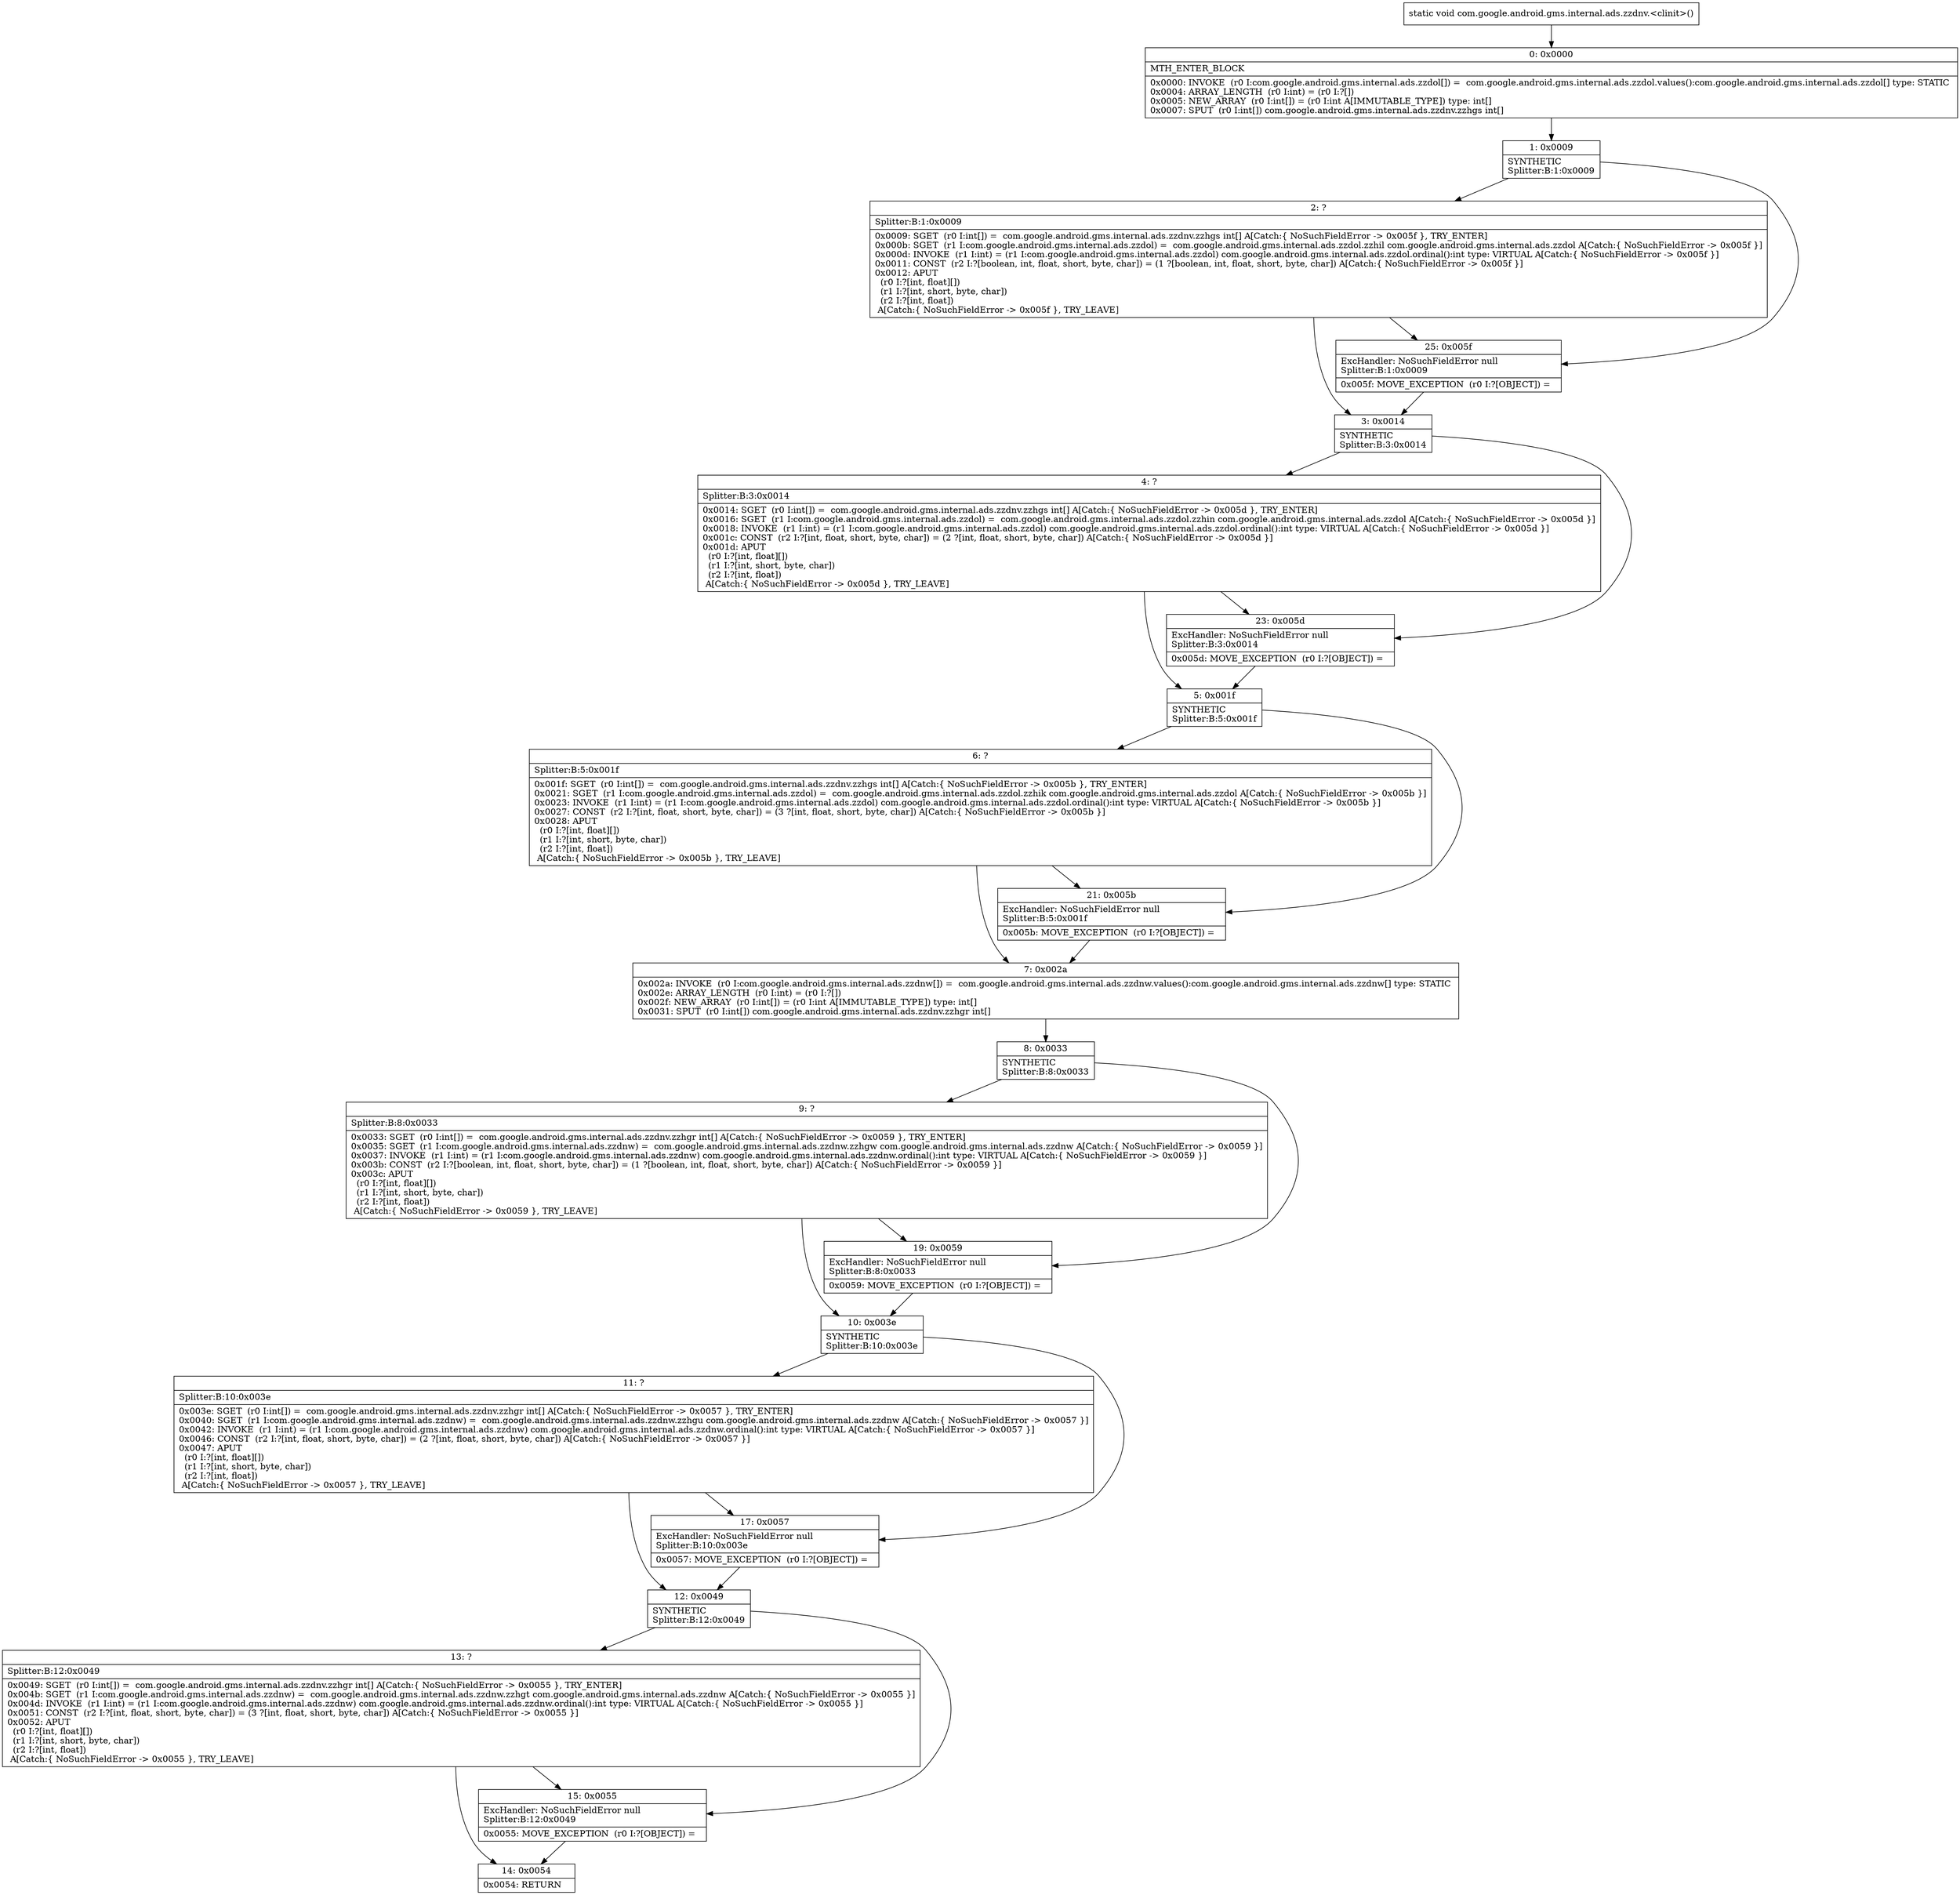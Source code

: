 digraph "CFG forcom.google.android.gms.internal.ads.zzdnv.\<clinit\>()V" {
Node_0 [shape=record,label="{0\:\ 0x0000|MTH_ENTER_BLOCK\l|0x0000: INVOKE  (r0 I:com.google.android.gms.internal.ads.zzdol[]) =  com.google.android.gms.internal.ads.zzdol.values():com.google.android.gms.internal.ads.zzdol[] type: STATIC \l0x0004: ARRAY_LENGTH  (r0 I:int) = (r0 I:?[]) \l0x0005: NEW_ARRAY  (r0 I:int[]) = (r0 I:int A[IMMUTABLE_TYPE]) type: int[] \l0x0007: SPUT  (r0 I:int[]) com.google.android.gms.internal.ads.zzdnv.zzhgs int[] \l}"];
Node_1 [shape=record,label="{1\:\ 0x0009|SYNTHETIC\lSplitter:B:1:0x0009\l}"];
Node_2 [shape=record,label="{2\:\ ?|Splitter:B:1:0x0009\l|0x0009: SGET  (r0 I:int[]) =  com.google.android.gms.internal.ads.zzdnv.zzhgs int[] A[Catch:\{ NoSuchFieldError \-\> 0x005f \}, TRY_ENTER]\l0x000b: SGET  (r1 I:com.google.android.gms.internal.ads.zzdol) =  com.google.android.gms.internal.ads.zzdol.zzhil com.google.android.gms.internal.ads.zzdol A[Catch:\{ NoSuchFieldError \-\> 0x005f \}]\l0x000d: INVOKE  (r1 I:int) = (r1 I:com.google.android.gms.internal.ads.zzdol) com.google.android.gms.internal.ads.zzdol.ordinal():int type: VIRTUAL A[Catch:\{ NoSuchFieldError \-\> 0x005f \}]\l0x0011: CONST  (r2 I:?[boolean, int, float, short, byte, char]) = (1 ?[boolean, int, float, short, byte, char]) A[Catch:\{ NoSuchFieldError \-\> 0x005f \}]\l0x0012: APUT  \l  (r0 I:?[int, float][])\l  (r1 I:?[int, short, byte, char])\l  (r2 I:?[int, float])\l A[Catch:\{ NoSuchFieldError \-\> 0x005f \}, TRY_LEAVE]\l}"];
Node_3 [shape=record,label="{3\:\ 0x0014|SYNTHETIC\lSplitter:B:3:0x0014\l}"];
Node_4 [shape=record,label="{4\:\ ?|Splitter:B:3:0x0014\l|0x0014: SGET  (r0 I:int[]) =  com.google.android.gms.internal.ads.zzdnv.zzhgs int[] A[Catch:\{ NoSuchFieldError \-\> 0x005d \}, TRY_ENTER]\l0x0016: SGET  (r1 I:com.google.android.gms.internal.ads.zzdol) =  com.google.android.gms.internal.ads.zzdol.zzhin com.google.android.gms.internal.ads.zzdol A[Catch:\{ NoSuchFieldError \-\> 0x005d \}]\l0x0018: INVOKE  (r1 I:int) = (r1 I:com.google.android.gms.internal.ads.zzdol) com.google.android.gms.internal.ads.zzdol.ordinal():int type: VIRTUAL A[Catch:\{ NoSuchFieldError \-\> 0x005d \}]\l0x001c: CONST  (r2 I:?[int, float, short, byte, char]) = (2 ?[int, float, short, byte, char]) A[Catch:\{ NoSuchFieldError \-\> 0x005d \}]\l0x001d: APUT  \l  (r0 I:?[int, float][])\l  (r1 I:?[int, short, byte, char])\l  (r2 I:?[int, float])\l A[Catch:\{ NoSuchFieldError \-\> 0x005d \}, TRY_LEAVE]\l}"];
Node_5 [shape=record,label="{5\:\ 0x001f|SYNTHETIC\lSplitter:B:5:0x001f\l}"];
Node_6 [shape=record,label="{6\:\ ?|Splitter:B:5:0x001f\l|0x001f: SGET  (r0 I:int[]) =  com.google.android.gms.internal.ads.zzdnv.zzhgs int[] A[Catch:\{ NoSuchFieldError \-\> 0x005b \}, TRY_ENTER]\l0x0021: SGET  (r1 I:com.google.android.gms.internal.ads.zzdol) =  com.google.android.gms.internal.ads.zzdol.zzhik com.google.android.gms.internal.ads.zzdol A[Catch:\{ NoSuchFieldError \-\> 0x005b \}]\l0x0023: INVOKE  (r1 I:int) = (r1 I:com.google.android.gms.internal.ads.zzdol) com.google.android.gms.internal.ads.zzdol.ordinal():int type: VIRTUAL A[Catch:\{ NoSuchFieldError \-\> 0x005b \}]\l0x0027: CONST  (r2 I:?[int, float, short, byte, char]) = (3 ?[int, float, short, byte, char]) A[Catch:\{ NoSuchFieldError \-\> 0x005b \}]\l0x0028: APUT  \l  (r0 I:?[int, float][])\l  (r1 I:?[int, short, byte, char])\l  (r2 I:?[int, float])\l A[Catch:\{ NoSuchFieldError \-\> 0x005b \}, TRY_LEAVE]\l}"];
Node_7 [shape=record,label="{7\:\ 0x002a|0x002a: INVOKE  (r0 I:com.google.android.gms.internal.ads.zzdnw[]) =  com.google.android.gms.internal.ads.zzdnw.values():com.google.android.gms.internal.ads.zzdnw[] type: STATIC \l0x002e: ARRAY_LENGTH  (r0 I:int) = (r0 I:?[]) \l0x002f: NEW_ARRAY  (r0 I:int[]) = (r0 I:int A[IMMUTABLE_TYPE]) type: int[] \l0x0031: SPUT  (r0 I:int[]) com.google.android.gms.internal.ads.zzdnv.zzhgr int[] \l}"];
Node_8 [shape=record,label="{8\:\ 0x0033|SYNTHETIC\lSplitter:B:8:0x0033\l}"];
Node_9 [shape=record,label="{9\:\ ?|Splitter:B:8:0x0033\l|0x0033: SGET  (r0 I:int[]) =  com.google.android.gms.internal.ads.zzdnv.zzhgr int[] A[Catch:\{ NoSuchFieldError \-\> 0x0059 \}, TRY_ENTER]\l0x0035: SGET  (r1 I:com.google.android.gms.internal.ads.zzdnw) =  com.google.android.gms.internal.ads.zzdnw.zzhgw com.google.android.gms.internal.ads.zzdnw A[Catch:\{ NoSuchFieldError \-\> 0x0059 \}]\l0x0037: INVOKE  (r1 I:int) = (r1 I:com.google.android.gms.internal.ads.zzdnw) com.google.android.gms.internal.ads.zzdnw.ordinal():int type: VIRTUAL A[Catch:\{ NoSuchFieldError \-\> 0x0059 \}]\l0x003b: CONST  (r2 I:?[boolean, int, float, short, byte, char]) = (1 ?[boolean, int, float, short, byte, char]) A[Catch:\{ NoSuchFieldError \-\> 0x0059 \}]\l0x003c: APUT  \l  (r0 I:?[int, float][])\l  (r1 I:?[int, short, byte, char])\l  (r2 I:?[int, float])\l A[Catch:\{ NoSuchFieldError \-\> 0x0059 \}, TRY_LEAVE]\l}"];
Node_10 [shape=record,label="{10\:\ 0x003e|SYNTHETIC\lSplitter:B:10:0x003e\l}"];
Node_11 [shape=record,label="{11\:\ ?|Splitter:B:10:0x003e\l|0x003e: SGET  (r0 I:int[]) =  com.google.android.gms.internal.ads.zzdnv.zzhgr int[] A[Catch:\{ NoSuchFieldError \-\> 0x0057 \}, TRY_ENTER]\l0x0040: SGET  (r1 I:com.google.android.gms.internal.ads.zzdnw) =  com.google.android.gms.internal.ads.zzdnw.zzhgu com.google.android.gms.internal.ads.zzdnw A[Catch:\{ NoSuchFieldError \-\> 0x0057 \}]\l0x0042: INVOKE  (r1 I:int) = (r1 I:com.google.android.gms.internal.ads.zzdnw) com.google.android.gms.internal.ads.zzdnw.ordinal():int type: VIRTUAL A[Catch:\{ NoSuchFieldError \-\> 0x0057 \}]\l0x0046: CONST  (r2 I:?[int, float, short, byte, char]) = (2 ?[int, float, short, byte, char]) A[Catch:\{ NoSuchFieldError \-\> 0x0057 \}]\l0x0047: APUT  \l  (r0 I:?[int, float][])\l  (r1 I:?[int, short, byte, char])\l  (r2 I:?[int, float])\l A[Catch:\{ NoSuchFieldError \-\> 0x0057 \}, TRY_LEAVE]\l}"];
Node_12 [shape=record,label="{12\:\ 0x0049|SYNTHETIC\lSplitter:B:12:0x0049\l}"];
Node_13 [shape=record,label="{13\:\ ?|Splitter:B:12:0x0049\l|0x0049: SGET  (r0 I:int[]) =  com.google.android.gms.internal.ads.zzdnv.zzhgr int[] A[Catch:\{ NoSuchFieldError \-\> 0x0055 \}, TRY_ENTER]\l0x004b: SGET  (r1 I:com.google.android.gms.internal.ads.zzdnw) =  com.google.android.gms.internal.ads.zzdnw.zzhgt com.google.android.gms.internal.ads.zzdnw A[Catch:\{ NoSuchFieldError \-\> 0x0055 \}]\l0x004d: INVOKE  (r1 I:int) = (r1 I:com.google.android.gms.internal.ads.zzdnw) com.google.android.gms.internal.ads.zzdnw.ordinal():int type: VIRTUAL A[Catch:\{ NoSuchFieldError \-\> 0x0055 \}]\l0x0051: CONST  (r2 I:?[int, float, short, byte, char]) = (3 ?[int, float, short, byte, char]) A[Catch:\{ NoSuchFieldError \-\> 0x0055 \}]\l0x0052: APUT  \l  (r0 I:?[int, float][])\l  (r1 I:?[int, short, byte, char])\l  (r2 I:?[int, float])\l A[Catch:\{ NoSuchFieldError \-\> 0x0055 \}, TRY_LEAVE]\l}"];
Node_14 [shape=record,label="{14\:\ 0x0054|0x0054: RETURN   \l}"];
Node_15 [shape=record,label="{15\:\ 0x0055|ExcHandler: NoSuchFieldError null\lSplitter:B:12:0x0049\l|0x0055: MOVE_EXCEPTION  (r0 I:?[OBJECT]) =  \l}"];
Node_17 [shape=record,label="{17\:\ 0x0057|ExcHandler: NoSuchFieldError null\lSplitter:B:10:0x003e\l|0x0057: MOVE_EXCEPTION  (r0 I:?[OBJECT]) =  \l}"];
Node_19 [shape=record,label="{19\:\ 0x0059|ExcHandler: NoSuchFieldError null\lSplitter:B:8:0x0033\l|0x0059: MOVE_EXCEPTION  (r0 I:?[OBJECT]) =  \l}"];
Node_21 [shape=record,label="{21\:\ 0x005b|ExcHandler: NoSuchFieldError null\lSplitter:B:5:0x001f\l|0x005b: MOVE_EXCEPTION  (r0 I:?[OBJECT]) =  \l}"];
Node_23 [shape=record,label="{23\:\ 0x005d|ExcHandler: NoSuchFieldError null\lSplitter:B:3:0x0014\l|0x005d: MOVE_EXCEPTION  (r0 I:?[OBJECT]) =  \l}"];
Node_25 [shape=record,label="{25\:\ 0x005f|ExcHandler: NoSuchFieldError null\lSplitter:B:1:0x0009\l|0x005f: MOVE_EXCEPTION  (r0 I:?[OBJECT]) =  \l}"];
MethodNode[shape=record,label="{static void com.google.android.gms.internal.ads.zzdnv.\<clinit\>() }"];
MethodNode -> Node_0;
Node_0 -> Node_1;
Node_1 -> Node_2;
Node_1 -> Node_25;
Node_2 -> Node_3;
Node_2 -> Node_25;
Node_3 -> Node_4;
Node_3 -> Node_23;
Node_4 -> Node_5;
Node_4 -> Node_23;
Node_5 -> Node_6;
Node_5 -> Node_21;
Node_6 -> Node_7;
Node_6 -> Node_21;
Node_7 -> Node_8;
Node_8 -> Node_9;
Node_8 -> Node_19;
Node_9 -> Node_10;
Node_9 -> Node_19;
Node_10 -> Node_11;
Node_10 -> Node_17;
Node_11 -> Node_12;
Node_11 -> Node_17;
Node_12 -> Node_13;
Node_12 -> Node_15;
Node_13 -> Node_14;
Node_13 -> Node_15;
Node_15 -> Node_14;
Node_17 -> Node_12;
Node_19 -> Node_10;
Node_21 -> Node_7;
Node_23 -> Node_5;
Node_25 -> Node_3;
}

